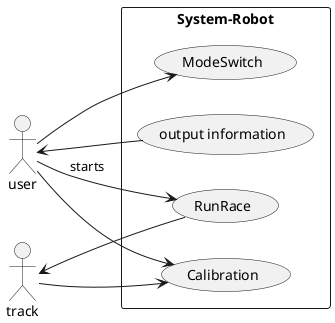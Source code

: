 @startuml
left to right direction
actor "user" as h
actor "track" as t

rectangle System-Robot {
  usecase "RunRace" as UC1
  usecase "ModeSwitch" as UC2
  usecase "Calibration" as UC3
  usecase "output information" as UC4
  
h --> UC1 : starts
UC4 --> h
h --> UC2
UC1 --> t

t --> UC3
h --> UC3

}


@enduml 
